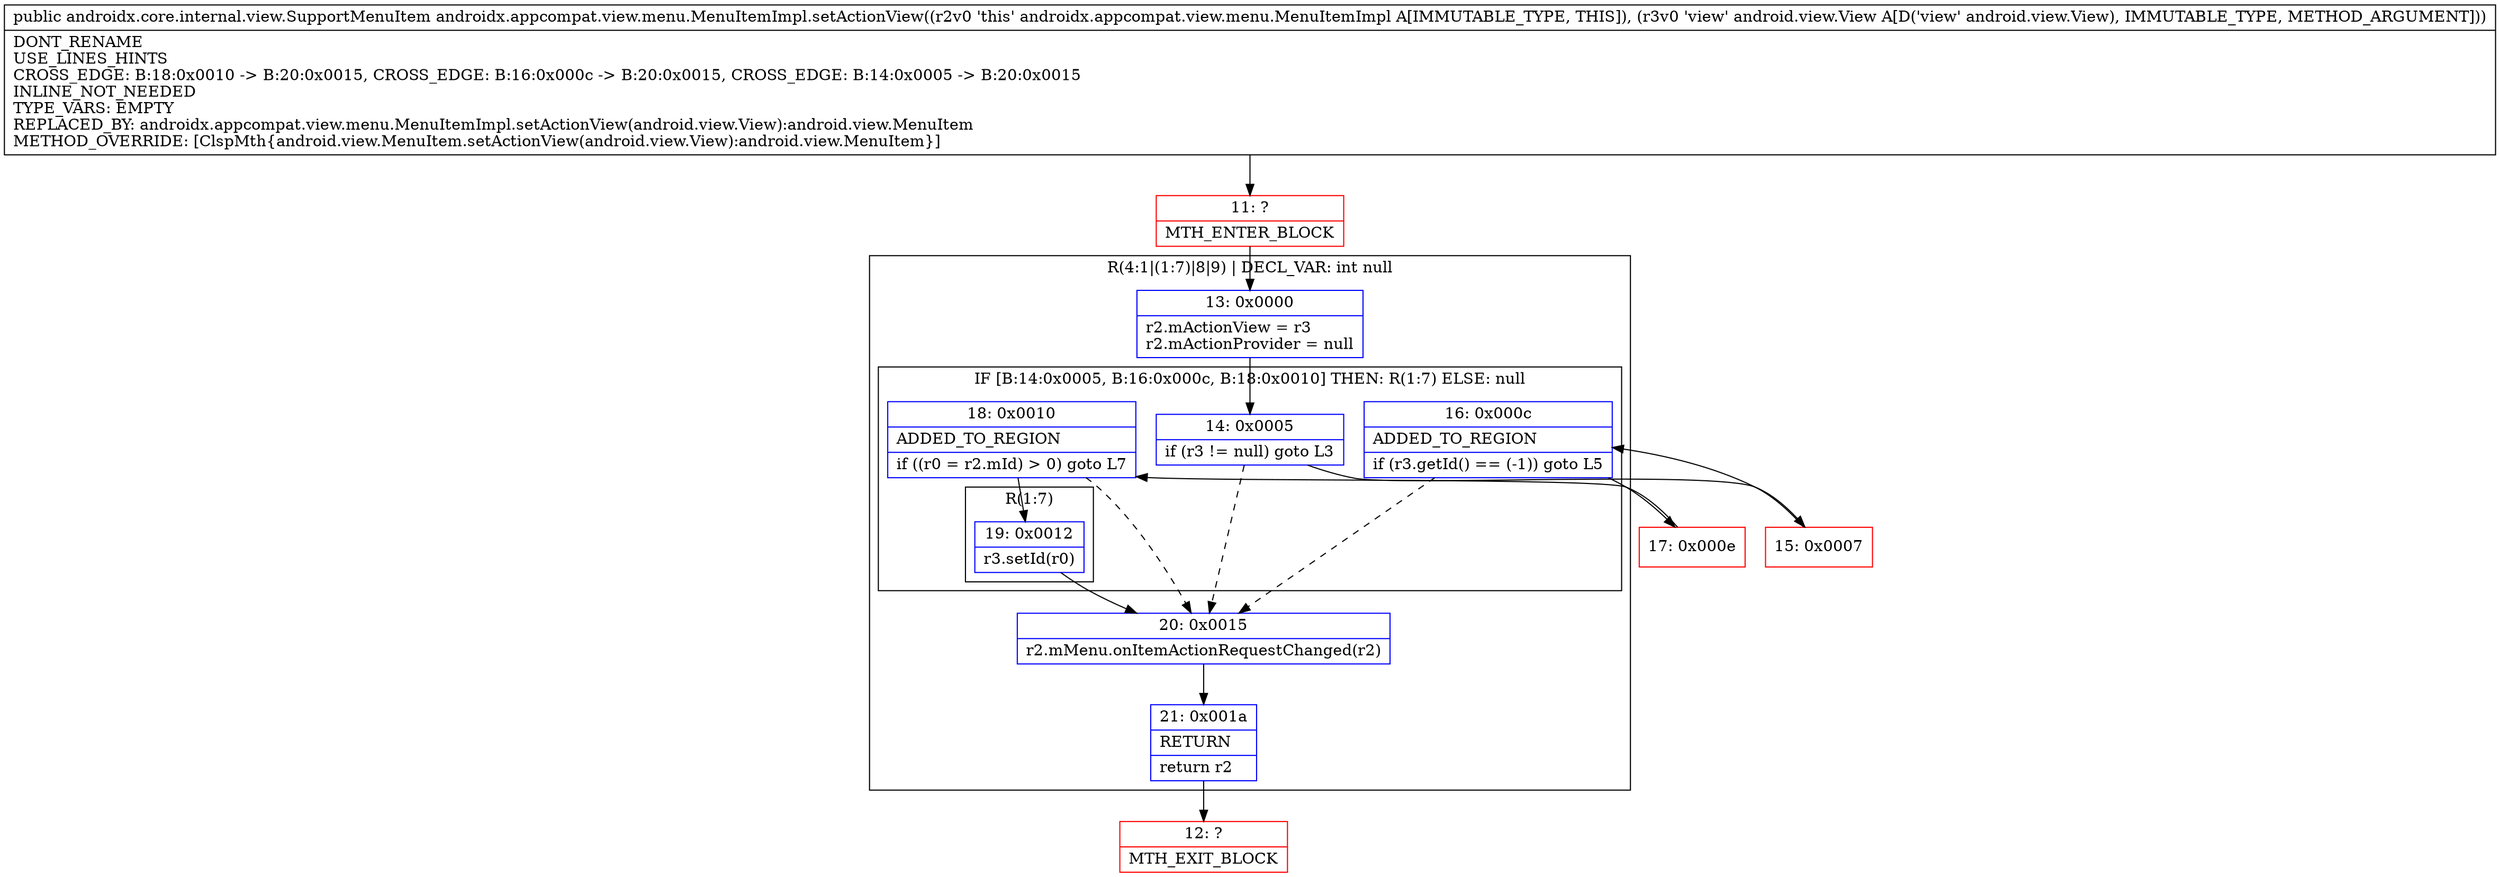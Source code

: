 digraph "CFG forandroidx.appcompat.view.menu.MenuItemImpl.setActionView(Landroid\/view\/View;)Landroidx\/core\/internal\/view\/SupportMenuItem;" {
subgraph cluster_Region_527632584 {
label = "R(4:1|(1:7)|8|9) | DECL_VAR: int null\l";
node [shape=record,color=blue];
Node_13 [shape=record,label="{13\:\ 0x0000|r2.mActionView = r3\lr2.mActionProvider = null\l}"];
subgraph cluster_IfRegion_76803952 {
label = "IF [B:14:0x0005, B:16:0x000c, B:18:0x0010] THEN: R(1:7) ELSE: null";
node [shape=record,color=blue];
Node_14 [shape=record,label="{14\:\ 0x0005|if (r3 != null) goto L3\l}"];
Node_16 [shape=record,label="{16\:\ 0x000c|ADDED_TO_REGION\l|if (r3.getId() == (\-1)) goto L5\l}"];
Node_18 [shape=record,label="{18\:\ 0x0010|ADDED_TO_REGION\l|if ((r0 = r2.mId) \> 0) goto L7\l}"];
subgraph cluster_Region_1120898778 {
label = "R(1:7)";
node [shape=record,color=blue];
Node_19 [shape=record,label="{19\:\ 0x0012|r3.setId(r0)\l}"];
}
}
Node_20 [shape=record,label="{20\:\ 0x0015|r2.mMenu.onItemActionRequestChanged(r2)\l}"];
Node_21 [shape=record,label="{21\:\ 0x001a|RETURN\l|return r2\l}"];
}
Node_11 [shape=record,color=red,label="{11\:\ ?|MTH_ENTER_BLOCK\l}"];
Node_15 [shape=record,color=red,label="{15\:\ 0x0007}"];
Node_17 [shape=record,color=red,label="{17\:\ 0x000e}"];
Node_12 [shape=record,color=red,label="{12\:\ ?|MTH_EXIT_BLOCK\l}"];
MethodNode[shape=record,label="{public androidx.core.internal.view.SupportMenuItem androidx.appcompat.view.menu.MenuItemImpl.setActionView((r2v0 'this' androidx.appcompat.view.menu.MenuItemImpl A[IMMUTABLE_TYPE, THIS]), (r3v0 'view' android.view.View A[D('view' android.view.View), IMMUTABLE_TYPE, METHOD_ARGUMENT]))  | DONT_RENAME\lUSE_LINES_HINTS\lCROSS_EDGE: B:18:0x0010 \-\> B:20:0x0015, CROSS_EDGE: B:16:0x000c \-\> B:20:0x0015, CROSS_EDGE: B:14:0x0005 \-\> B:20:0x0015\lINLINE_NOT_NEEDED\lTYPE_VARS: EMPTY\lREPLACED_BY: androidx.appcompat.view.menu.MenuItemImpl.setActionView(android.view.View):android.view.MenuItem\lMETHOD_OVERRIDE: [ClspMth\{android.view.MenuItem.setActionView(android.view.View):android.view.MenuItem\}]\l}"];
MethodNode -> Node_11;Node_13 -> Node_14;
Node_14 -> Node_15;
Node_14 -> Node_20[style=dashed];
Node_16 -> Node_17;
Node_16 -> Node_20[style=dashed];
Node_18 -> Node_19;
Node_18 -> Node_20[style=dashed];
Node_19 -> Node_20;
Node_20 -> Node_21;
Node_21 -> Node_12;
Node_11 -> Node_13;
Node_15 -> Node_16;
Node_17 -> Node_18;
}

